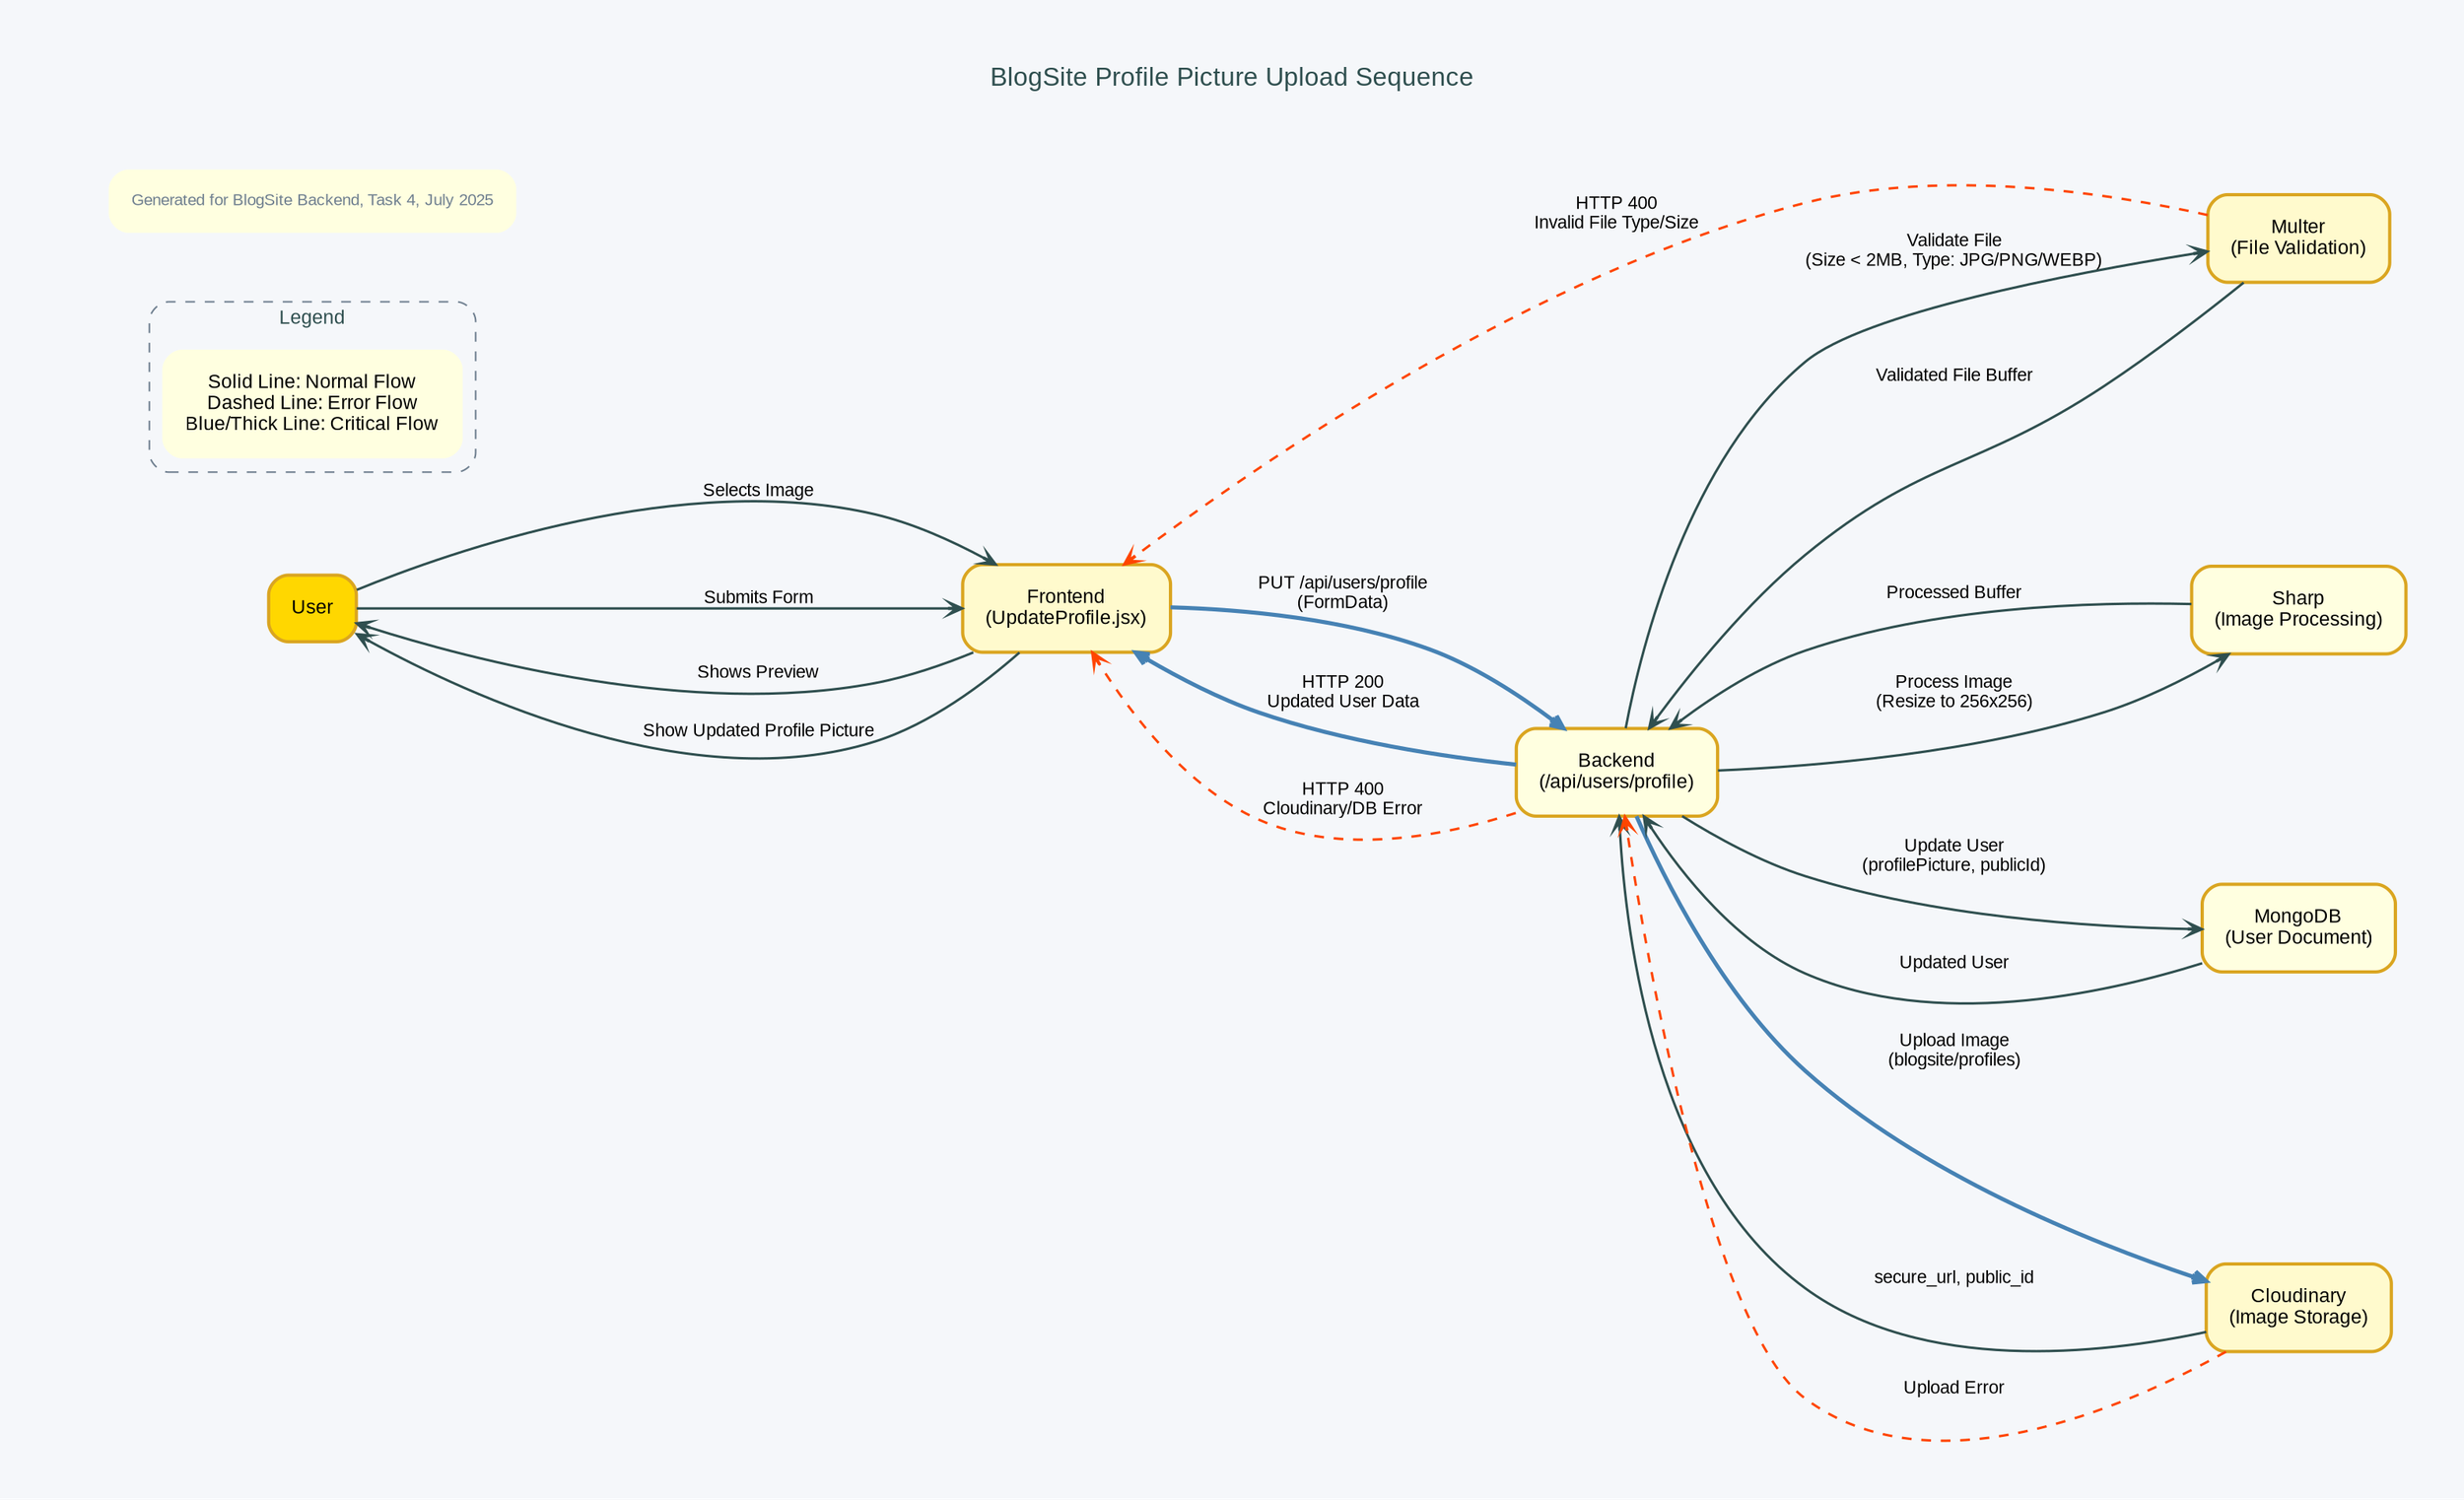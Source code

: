 digraph File_Upload_Sequence {
  rankdir=LR;
  graph [bgcolor="#F5F7FA", splines=spline, pad=0.5, nodesep=1.0, ranksep=1.5];
  node [shape=box, style="filled,rounded", fillcolor="#FFFFE0", color="#DAA520", penwidth=2, fontname="Arial", fontsize=12, margin=0.2];
  edge [color="#2F4F4F", fontname="Arial", fontsize=11, arrowsize=0.8, penwidth=1.5, splines=spline];

  // Title
  labelloc="t";
  label="BlogSite Profile Picture Upload Sequence";
  fontsize=16;
  fontname="Arial";
  fontcolor="#2F4F4F";

  // Actors and Components
  User [label="User", shape=actor, fillcolor="#FFD700"];
  Frontend [label="Frontend\n(UpdateProfile.jsx)", fillcolor="#FFFACD"];
  API [label="Backend\n(/api/users/profile)", fillcolor="#FFFFE0"];
  Multer [label="Multer\n(File Validation)", fillcolor="#FFFACD"];
  Sharp [label="Sharp\n(Image Processing)", fillcolor="#FFFFE0"];
  Cloudinary [label="Cloudinary\n(Image Storage)", fillcolor="#FFFACD"];
  MongoDB [label="MongoDB\n(User Document)", fillcolor="#FFFFE0"];

  // Sequence
  User -> Frontend [label="Selects Image", style=solid, color="#2F4F4F", arrowhead=vee];
  Frontend -> User [label="Shows Preview", style=solid, color="#2F4F4F", arrowhead=vee];
  User -> Frontend [label="Submits Form", style=solid, color="#2F4F4F", arrowhead=vee];
  Frontend -> API [label="PUT /api/users/profile\n(FormData)", style=solid, color="#4682B4", penwidth=2.5, arrowhead=vee];
  API -> Multer [label="Validate File\n(Size < 2MB, Type: JPG/PNG/WEBP)", style=solid, color="#2F4F4F", arrowhead=vee];
  Multer -> API [label="Validated File Buffer", style=solid, color="#2F4F4F", arrowhead=vee];
  API -> Sharp [label="Process Image\n(Resize to 256x256)", style=solid, color="#2F4F4F", arrowhead=vee];
  Sharp -> API [label="Processed Buffer", style=solid, color="#2F4F4F", arrowhead=vee];
  API -> Cloudinary [label="Upload Image\n(blogsite/profiles)", style=solid, color="#4682B4", penwidth=2.5, arrowhead=vee];
  Cloudinary -> API [label="secure_url, public_id", style=solid, color="#2F4F4F", arrowhead=vee];
  API -> MongoDB [label="Update User\n(profilePicture, publicId)", style=solid, color="#2F4F4F", arrowhead=vee];
  MongoDB -> API [label="Updated User", style=solid, color="#2F4F4F", arrowhead=vee];
  API -> Frontend [label="HTTP 200\nUpdated User Data", style=solid, color="#4682B4", penwidth=2.5, arrowhead=vee];
  Frontend -> User [label="Show Updated Profile Picture", style=solid, color="#2F4F4F", arrowhead=vee];

  // Error Handling
  Multer -> Frontend [label="HTTP 400\nInvalid File Type/Size", style=dashed, color="#FF4500", arrowhead=vee];
  Cloudinary -> API [label="Upload Error", style=dashed, color="#FF4500", arrowhead=vee];
  API -> Frontend [label="HTTP 400\nCloudinary/DB Error", style=dashed, color="#FF4500", arrowhead=vee];

  // Legend
  subgraph cluster_legend {
    label="Legend";
    fontsize=12;
    fontname="Arial";
    style="dashed,rounded";
    color="#708090";
    fillcolor="#F0F8FF";
    Legend [shape=plaintext, label="Solid Line: Normal Flow\nDashed Line: Error Flow\nBlue/Thick Line: Critical Flow"];
  }

  // Footer Note
  subgraph cluster_footer {
    style=invis;
    Footer [shape=plaintext, label="Generated for BlogSite Backend, Task 4, July 2025", fontsize=10, fontcolor="#708090"];
  }
}